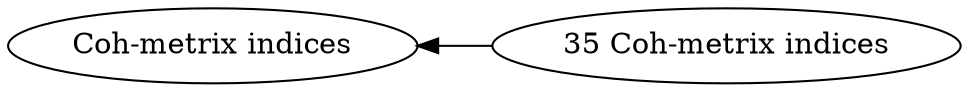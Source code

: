 digraph Test {
	rankdir=RL
	size="15,15"
	overlap=false
	splines=true
	{rank=same; "35 Coh-metrix indices";}
	{rank=same; "Coh-metrix indices";}
	"35 Coh-metrix indices" [href="https://scholar.google.com/scholar?hl=en&q=An%20Interactive%20Table%20for%20Supporting%20Participation%20Balance%20in%20Face-to-Face%20Collaborative%20Learning"]
	"35 Coh-metrix indices" -> "Coh-metrix indices"
}
